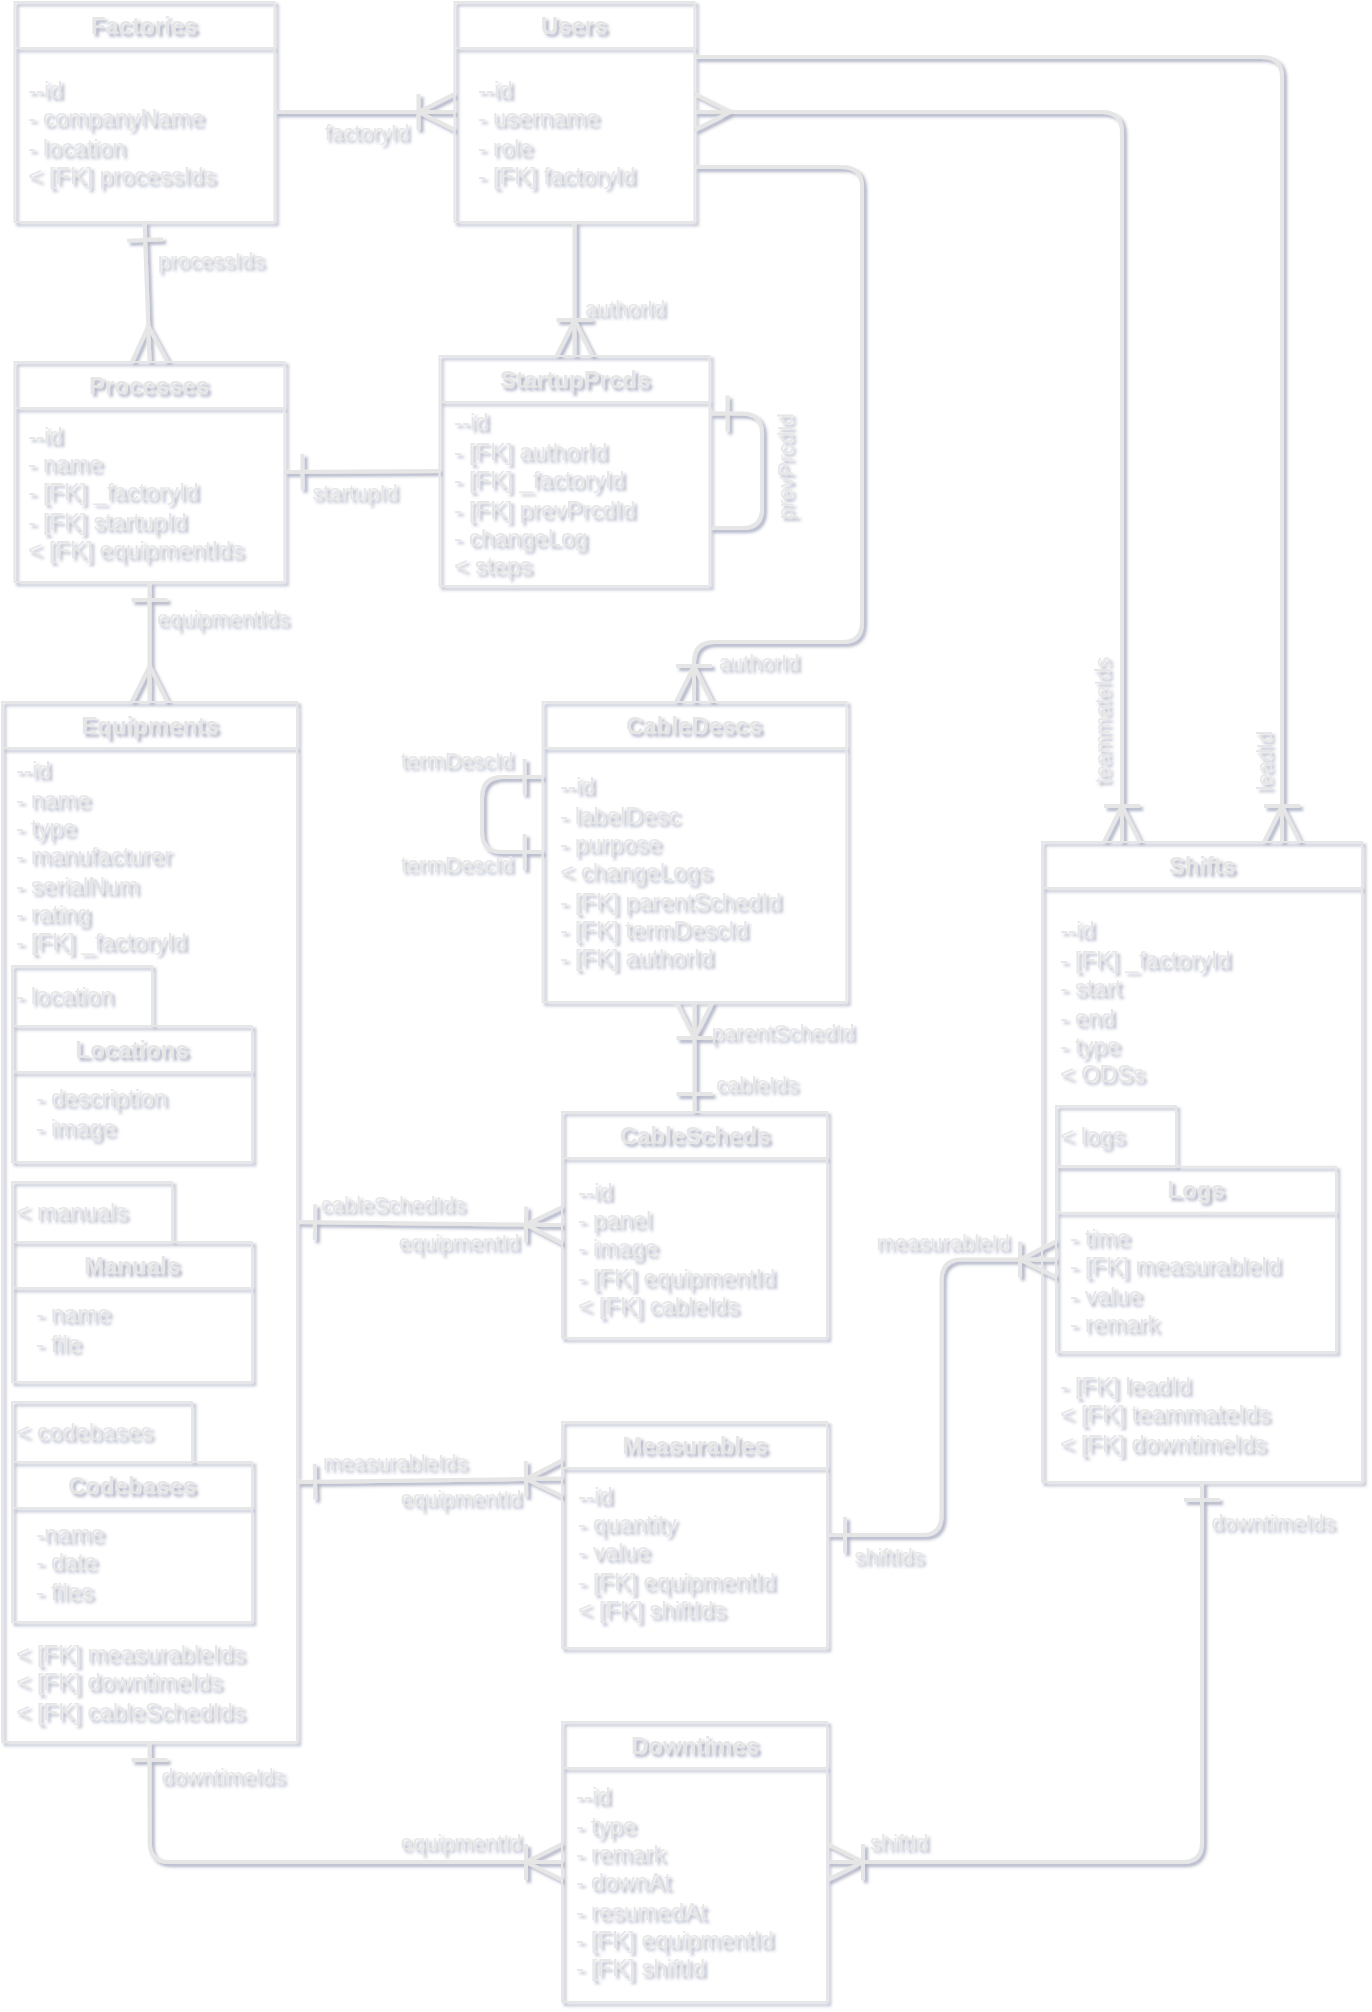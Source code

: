 <mxfile scale="4" border="20">
    <diagram id="ehuV1grw5R-3Bnq4m5F4" name="Page-1">
        <mxGraphModel dx="1064" dy="435" grid="1" gridSize="10" guides="1" tooltips="1" connect="1" arrows="1" fold="1" page="1" pageScale="1" pageWidth="850" pageHeight="1100" background="none" math="0" shadow="1">
            <root>
                <mxCell id="0"/>
                <mxCell id="1" parent="0"/>
                <mxCell id="6" value="" style="edgeStyle=none;html=1;entryX=0;entryY=0.5;entryDx=0;entryDy=0;exitX=1;exitY=0.5;exitDx=0;exitDy=0;endArrow=ERoneToMany;endFill=0;strokeWidth=2;endSize=15;startSize=15;strokeColor=#E6E6E6;fontColor=#E6E6E6;labelBackgroundColor=none;" parent="1" source="2" target="4" edge="1">
                    <mxGeometry relative="1" as="geometry">
                        <mxPoint x="246.25" y="90" as="sourcePoint"/>
                    </mxGeometry>
                </mxCell>
                <mxCell id="76" value="factoryId" style="edgeLabel;html=1;align=center;verticalAlign=middle;resizable=0;points=[];fontColor=#E6E6E6;labelBackgroundColor=none;" parent="6" vertex="1" connectable="0">
                    <mxGeometry x="0.332" y="1" relative="1" as="geometry">
                        <mxPoint x="-15" y="11" as="offset"/>
                    </mxGeometry>
                </mxCell>
                <mxCell id="9" value="" style="edgeStyle=none;html=1;strokeWidth=2;endArrow=ERmany;endFill=0;startSize=15;endSize=15;entryX=0.5;entryY=0;entryDx=0;entryDy=0;exitX=0.5;exitY=1;exitDx=0;exitDy=0;startArrow=ERone;startFill=0;strokeColor=#E6E6E6;fontColor=#E6E6E6;labelBackgroundColor=none;" parent="1" source="2" target="7" edge="1">
                    <mxGeometry relative="1" as="geometry">
                        <mxPoint x="126.25" y="160" as="sourcePoint"/>
                    </mxGeometry>
                </mxCell>
                <mxCell id="77" value="processIds" style="edgeLabel;html=1;align=center;verticalAlign=middle;resizable=0;points=[];fontColor=#E6E6E6;labelBackgroundColor=none;" parent="9" vertex="1" connectable="0">
                    <mxGeometry x="-0.326" y="-1" relative="1" as="geometry">
                        <mxPoint x="33" y="-5" as="offset"/>
                    </mxGeometry>
                </mxCell>
                <mxCell id="2" value="Factories" style="swimlane;whiteSpace=wrap;html=1;strokeColor=#E6E6E6;fontColor=#E6E6E6;labelBackgroundColor=none;fillColor=none;" parent="1" vertex="1">
                    <mxGeometry x="86.25" y="30" width="130" height="110" as="geometry"/>
                </mxCell>
                <mxCell id="3" value="--id&lt;br&gt;- companyName&lt;br&gt;- location&lt;br&gt;&amp;lt; [FK] processIds" style="text;html=1;align=left;verticalAlign=middle;resizable=0;points=[];autosize=1;strokeColor=none;fillColor=none;fontColor=#E6E6E6;labelBackgroundColor=none;" parent="2" vertex="1">
                    <mxGeometry x="5" y="30" width="120" height="70" as="geometry"/>
                </mxCell>
                <mxCell id="69" style="edgeStyle=orthogonalEdgeStyle;html=1;exitX=1;exitY=0.25;exitDx=0;exitDy=0;entryX=0.75;entryY=0;entryDx=0;entryDy=0;strokeWidth=2;startArrow=none;startFill=0;endArrow=ERoneToMany;endFill=0;startSize=15;endSize=15;strokeColor=#E6E6E6;fontColor=#E6E6E6;labelBackgroundColor=none;" parent="1" source="4" target="50" edge="1">
                    <mxGeometry relative="1" as="geometry"/>
                </mxCell>
                <mxCell id="71" value="leadId" style="edgeLabel;html=1;align=center;verticalAlign=middle;resizable=0;points=[];rotation=-90;fontColor=#E6E6E6;labelBackgroundColor=none;" parent="69" vertex="1" connectable="0">
                    <mxGeometry x="0.795" relative="1" as="geometry">
                        <mxPoint x="-10" y="30" as="offset"/>
                    </mxGeometry>
                </mxCell>
                <mxCell id="4" value="Users" style="swimlane;whiteSpace=wrap;html=1;strokeColor=#E6E6E6;fontColor=#E6E6E6;labelBackgroundColor=none;fillColor=none;" parent="1" vertex="1">
                    <mxGeometry x="306.25" y="30" width="120" height="110" as="geometry"/>
                </mxCell>
                <mxCell id="5" value="--id&lt;br&gt;- username&lt;br&gt;- role&lt;br&gt;- [FK] factoryId" style="text;html=1;align=left;verticalAlign=middle;resizable=0;points=[];autosize=1;strokeColor=none;fillColor=none;fontColor=#E6E6E6;labelBackgroundColor=none;" parent="4" vertex="1">
                    <mxGeometry x="10" y="30" width="100" height="70" as="geometry"/>
                </mxCell>
                <mxCell id="34" value="" style="html=1;strokeWidth=2;startArrow=ERone;startFill=0;endArrow=ERmany;endFill=0;startSize=15;endSize=15;entryX=0.5;entryY=0;entryDx=0;entryDy=0;exitX=0.5;exitY=1;exitDx=0;exitDy=0;strokeColor=#E6E6E6;fontColor=#E6E6E6;labelBackgroundColor=none;" parent="1" source="7" target="16" edge="1">
                    <mxGeometry relative="1" as="geometry">
                        <mxPoint x="186.25" y="350" as="sourcePoint"/>
                    </mxGeometry>
                </mxCell>
                <mxCell id="78" value="equipmentIds" style="edgeLabel;html=1;align=center;verticalAlign=middle;resizable=0;points=[];fontColor=#E6E6E6;labelBackgroundColor=none;" parent="34" vertex="1" connectable="0">
                    <mxGeometry x="-0.4" y="1" relative="1" as="geometry">
                        <mxPoint x="35" as="offset"/>
                    </mxGeometry>
                </mxCell>
                <mxCell id="7" value="Processes" style="swimlane;whiteSpace=wrap;html=1;startSize=23;strokeColor=#E6E6E6;fontColor=#E6E6E6;labelBackgroundColor=none;fillColor=none;" parent="1" vertex="1">
                    <mxGeometry x="86.25" y="210" width="135" height="110" as="geometry"/>
                </mxCell>
                <mxCell id="8" value="--id&lt;br&gt;- name&lt;br&gt;- [FK] _factoryId&lt;br&gt;- [FK] startupId&lt;br&gt;&amp;lt; [FK] equipmentIds" style="text;html=1;align=left;verticalAlign=middle;resizable=0;points=[];autosize=1;strokeColor=none;fillColor=none;fontColor=#E6E6E6;labelBackgroundColor=none;" parent="7" vertex="1">
                    <mxGeometry x="5" y="20" width="130" height="90" as="geometry"/>
                </mxCell>
                <mxCell id="14" value="" style="edgeStyle=none;html=1;strokeWidth=2;startArrow=ERoneToMany;startFill=0;endArrow=none;endFill=0;startSize=15;endSize=15;entryX=0.5;entryY=1;entryDx=0;entryDy=0;exitX=0.5;exitY=0;exitDx=0;exitDy=0;strokeColor=#E6E6E6;fontColor=#E6E6E6;labelBackgroundColor=none;" parent="1" source="10" target="4" edge="1">
                    <mxGeometry relative="1" as="geometry">
                        <mxPoint x="306.25" y="180" as="sourcePoint"/>
                        <mxPoint x="346.25" y="180" as="targetPoint"/>
                    </mxGeometry>
                </mxCell>
                <mxCell id="75" value="authorId" style="edgeLabel;html=1;align=center;verticalAlign=middle;resizable=0;points=[];rotation=0;fontColor=#E6E6E6;labelBackgroundColor=none;" parent="14" vertex="1" connectable="0">
                    <mxGeometry x="0.234" y="-2" relative="1" as="geometry">
                        <mxPoint x="22" y="17" as="offset"/>
                    </mxGeometry>
                </mxCell>
                <mxCell id="15" style="edgeStyle=orthogonalEdgeStyle;html=1;strokeWidth=2;startArrow=ERone;startFill=0;endArrow=none;endFill=0;startSize=15;endSize=15;exitX=1;exitY=0.25;exitDx=0;exitDy=0;entryX=1;entryY=0.75;entryDx=0;entryDy=0;strokeColor=#E6E6E6;fontColor=#E6E6E6;labelBackgroundColor=none;" parent="1" source="10" target="10" edge="1">
                    <mxGeometry relative="1" as="geometry">
                        <mxPoint x="476.25" y="280" as="targetPoint"/>
                        <mxPoint x="466.25" y="240" as="sourcePoint"/>
                        <Array as="points">
                            <mxPoint x="460" y="236"/>
                            <mxPoint x="460" y="293"/>
                            <mxPoint x="434" y="293"/>
                        </Array>
                    </mxGeometry>
                </mxCell>
                <mxCell id="72" value="prevPrcdId" style="edgeLabel;html=1;align=center;verticalAlign=middle;resizable=0;points=[];rotation=-90;fontColor=#E6E6E6;labelBackgroundColor=none;" parent="15" vertex="1" connectable="0">
                    <mxGeometry x="-0.599" relative="1" as="geometry">
                        <mxPoint x="15" y="27" as="offset"/>
                    </mxGeometry>
                </mxCell>
                <mxCell id="10" value="StartupPrcds" style="swimlane;whiteSpace=wrap;html=1;startSize=23;strokeColor=#E6E6E6;fontColor=#E6E6E6;labelBackgroundColor=none;fillColor=none;" parent="1" vertex="1">
                    <mxGeometry x="298.75" y="207" width="135" height="115" as="geometry"/>
                </mxCell>
                <mxCell id="11" value="--id&lt;br&gt;- [FK] authorId&lt;br&gt;- [FK] _factoryId&lt;br&gt;- [FK] prevPrcdId&lt;br&gt;- changeLog&lt;br&gt;&amp;lt; steps" style="text;html=1;align=left;verticalAlign=middle;resizable=0;points=[];autosize=1;strokeColor=none;fillColor=none;fontColor=#E6E6E6;labelBackgroundColor=none;" parent="10" vertex="1">
                    <mxGeometry x="5" y="19" width="110" height="100" as="geometry"/>
                </mxCell>
                <mxCell id="12" value="" style="edgeStyle=none;html=1;strokeWidth=2;startArrow=ERone;startFill=0;endArrow=none;endFill=0;startSize=15;endSize=15;entryX=0;entryY=0.5;entryDx=0;entryDy=0;exitX=1;exitY=0.5;exitDx=0;exitDy=0;strokeColor=#E6E6E6;fontColor=#E6E6E6;labelBackgroundColor=none;" parent="1" source="7" target="10" edge="1">
                    <mxGeometry relative="1" as="geometry">
                        <mxPoint x="246.25" y="240" as="sourcePoint"/>
                        <mxPoint x="276.25" y="240" as="targetPoint"/>
                    </mxGeometry>
                </mxCell>
                <mxCell id="74" value="startupId" style="edgeLabel;html=1;align=center;verticalAlign=middle;resizable=0;points=[];fontColor=#E6E6E6;labelBackgroundColor=none;" parent="12" vertex="1" connectable="0">
                    <mxGeometry x="-0.573" y="1" relative="1" as="geometry">
                        <mxPoint x="18" y="11" as="offset"/>
                    </mxGeometry>
                </mxCell>
                <mxCell id="39" style="edgeStyle=none;html=1;entryX=0;entryY=0.5;entryDx=0;entryDy=0;strokeWidth=2;startArrow=ERone;startFill=0;endArrow=ERoneToMany;endFill=0;startSize=15;endSize=15;exitX=1;exitY=0.5;exitDx=0;exitDy=0;strokeColor=#E6E6E6;fontColor=#E6E6E6;labelBackgroundColor=none;" parent="1" source="16" target="35" edge="1">
                    <mxGeometry relative="1" as="geometry"/>
                </mxCell>
                <mxCell id="82" value="cableSchedIds" style="edgeLabel;html=1;align=center;verticalAlign=middle;resizable=0;points=[];fontColor=#E6E6E6;labelBackgroundColor=none;" parent="39" vertex="1" connectable="0">
                    <mxGeometry x="-0.651" y="-1" relative="1" as="geometry">
                        <mxPoint x="24" y="-11" as="offset"/>
                    </mxGeometry>
                </mxCell>
                <mxCell id="83" value="equipmentId" style="edgeLabel;html=1;align=center;verticalAlign=middle;resizable=0;points=[];fontColor=#E6E6E6;labelBackgroundColor=none;" parent="39" vertex="1" connectable="0">
                    <mxGeometry x="0.653" relative="1" as="geometry">
                        <mxPoint x="-29" y="9" as="offset"/>
                    </mxGeometry>
                </mxCell>
                <mxCell id="46" style="html=1;exitX=1;exitY=0.75;exitDx=0;exitDy=0;entryX=0;entryY=0.25;entryDx=0;entryDy=0;strokeWidth=2;startArrow=ERone;startFill=0;endArrow=ERoneToMany;endFill=0;startSize=15;endSize=15;strokeColor=#E6E6E6;fontColor=#E6E6E6;labelBackgroundColor=none;" parent="1" source="16" target="44" edge="1">
                    <mxGeometry relative="1" as="geometry"/>
                </mxCell>
                <mxCell id="84" value="measurableIds" style="edgeLabel;html=1;align=center;verticalAlign=middle;resizable=0;points=[];fontColor=#E6E6E6;labelBackgroundColor=none;" parent="46" vertex="1" connectable="0">
                    <mxGeometry x="-0.651" y="2" relative="1" as="geometry">
                        <mxPoint x="25" y="-8" as="offset"/>
                    </mxGeometry>
                </mxCell>
                <mxCell id="85" value="equipmentId" style="edgeLabel;html=1;align=center;verticalAlign=middle;resizable=0;points=[];fontColor=#E6E6E6;labelBackgroundColor=none;" parent="46" vertex="1" connectable="0">
                    <mxGeometry x="0.496" relative="1" as="geometry">
                        <mxPoint x="-18" y="9" as="offset"/>
                    </mxGeometry>
                </mxCell>
                <mxCell id="16" value="Equipments" style="swimlane;whiteSpace=wrap;html=1;startSize=23;strokeColor=#E6E6E6;fontColor=#E6E6E6;labelBackgroundColor=none;fillColor=none;" parent="1" vertex="1">
                    <mxGeometry x="80" y="380" width="147.5" height="520" as="geometry"/>
                </mxCell>
                <mxCell id="17" value="--id&lt;br&gt;- name&lt;br&gt;- type&lt;br&gt;- manufacturer&lt;br&gt;- serialNum&lt;br&gt;- rating&lt;br&gt;- [FK] _factoryId" style="text;html=1;align=left;verticalAlign=middle;resizable=0;points=[];autosize=1;strokeColor=none;fillColor=none;fontColor=#E6E6E6;labelBackgroundColor=none;" parent="16" vertex="1">
                    <mxGeometry x="5" y="22" width="110" height="110" as="geometry"/>
                </mxCell>
                <mxCell id="24" value="" style="group;strokeColor=none;fontColor=#E6E6E6;labelBackgroundColor=none;fillColor=none;" parent="16" vertex="1" connectable="0">
                    <mxGeometry x="5" y="132" width="120" height="98" as="geometry"/>
                </mxCell>
                <mxCell id="18" value="Locations" style="swimlane;whiteSpace=wrap;html=1;align=center;strokeColor=#E6E6E6;fontColor=#E6E6E6;labelBackgroundColor=none;fillColor=none;" parent="24" vertex="1">
                    <mxGeometry y="30" width="120" height="68" as="geometry">
                        <mxRectangle x="5" y="130" width="90" height="30" as="alternateBounds"/>
                    </mxGeometry>
                </mxCell>
                <mxCell id="19" value="- description&lt;br&gt;- image" style="text;html=1;align=left;verticalAlign=middle;resizable=0;points=[];autosize=1;strokeColor=none;fillColor=none;fontColor=#E6E6E6;labelBackgroundColor=none;" parent="18" vertex="1">
                    <mxGeometry x="10" y="23.491" width="90" height="40" as="geometry"/>
                </mxCell>
                <mxCell id="23" value="- location" style="text;html=1;align=left;verticalAlign=middle;resizable=0;points=[];autosize=1;strokeColor=#E6E6E6;fillColor=none;fontColor=#E6E6E6;labelBackgroundColor=none;" parent="24" vertex="1">
                    <mxGeometry width="70" height="30" as="geometry"/>
                </mxCell>
                <mxCell id="25" value="" style="group;strokeColor=none;fontColor=#E6E6E6;labelBackgroundColor=none;fillColor=none;" parent="16" vertex="1" connectable="0">
                    <mxGeometry x="5" y="240" width="120" height="110" as="geometry"/>
                </mxCell>
                <mxCell id="26" value="Manuals" style="swimlane;whiteSpace=wrap;html=1;align=center;strokeColor=#E6E6E6;fontColor=#E6E6E6;labelBackgroundColor=none;fillColor=none;" parent="25" vertex="1">
                    <mxGeometry y="30" width="120" height="70" as="geometry">
                        <mxRectangle x="5" y="130" width="90" height="30" as="alternateBounds"/>
                    </mxGeometry>
                </mxCell>
                <mxCell id="27" value="- name&lt;br&gt;- file" style="text;html=1;align=left;verticalAlign=middle;resizable=0;points=[];autosize=1;strokeColor=none;fillColor=none;fontColor=#E6E6E6;labelBackgroundColor=none;" parent="26" vertex="1">
                    <mxGeometry x="10" y="23" width="60" height="40" as="geometry"/>
                </mxCell>
                <mxCell id="28" value="&amp;lt; manuals" style="text;html=1;align=left;verticalAlign=middle;resizable=0;points=[];autosize=1;strokeColor=#E6E6E6;fillColor=none;fontColor=#E6E6E6;labelBackgroundColor=none;" parent="25" vertex="1">
                    <mxGeometry width="80" height="30" as="geometry"/>
                </mxCell>
                <mxCell id="29" value="" style="group;strokeColor=none;fontColor=#E6E6E6;labelBackgroundColor=none;fillColor=none;" parent="16" vertex="1" connectable="0">
                    <mxGeometry x="5" y="350" width="120" height="110" as="geometry"/>
                </mxCell>
                <mxCell id="30" value="Codebases" style="swimlane;whiteSpace=wrap;html=1;align=center;strokeColor=#E6E6E6;fontColor=#E6E6E6;labelBackgroundColor=none;fillColor=none;" parent="29" vertex="1">
                    <mxGeometry y="30" width="120" height="80" as="geometry">
                        <mxRectangle x="5" y="130" width="90" height="30" as="alternateBounds"/>
                    </mxGeometry>
                </mxCell>
                <mxCell id="31" value="-name&lt;br&gt;- date&lt;br&gt;- files" style="text;html=1;align=left;verticalAlign=middle;resizable=0;points=[];autosize=1;strokeColor=none;fillColor=none;fontColor=#E6E6E6;labelBackgroundColor=none;" parent="30" vertex="1">
                    <mxGeometry x="10" y="20" width="60" height="60" as="geometry"/>
                </mxCell>
                <mxCell id="32" value="&amp;lt; codebases" style="text;html=1;align=left;verticalAlign=middle;resizable=0;points=[];autosize=1;strokeColor=#E6E6E6;fillColor=none;fontColor=#E6E6E6;labelBackgroundColor=none;" parent="29" vertex="1">
                    <mxGeometry width="90" height="30" as="geometry"/>
                </mxCell>
                <mxCell id="33" value="&amp;lt; [FK] measurableIds&lt;br&gt;&amp;lt; [FK] downtimeIds&lt;br&gt;&amp;lt; [FK] cableSchedIds" style="text;html=1;align=left;verticalAlign=middle;resizable=0;points=[];autosize=1;strokeColor=none;fillColor=none;fontColor=#E6E6E6;labelBackgroundColor=none;" parent="16" vertex="1">
                    <mxGeometry x="5" y="460" width="140" height="60" as="geometry"/>
                </mxCell>
                <mxCell id="40" style="edgeStyle=none;html=1;entryX=0.5;entryY=1;entryDx=0;entryDy=0;strokeWidth=2;startArrow=ERone;startFill=0;endArrow=ERoneToMany;endFill=0;startSize=15;endSize=15;exitX=0.5;exitY=0;exitDx=0;exitDy=0;strokeColor=#E6E6E6;fontColor=#E6E6E6;labelBackgroundColor=none;" parent="1" source="35" target="37" edge="1">
                    <mxGeometry relative="1" as="geometry">
                        <mxPoint x="440" y="570" as="sourcePoint"/>
                    </mxGeometry>
                </mxCell>
                <mxCell id="92" value="cableIds" style="edgeLabel;html=1;align=center;verticalAlign=middle;resizable=0;points=[];fontColor=#E6E6E6;labelBackgroundColor=none;" parent="40" vertex="1" connectable="0">
                    <mxGeometry x="-0.484" y="-2" relative="1" as="geometry">
                        <mxPoint x="29" as="offset"/>
                    </mxGeometry>
                </mxCell>
                <mxCell id="93" value="parentSchedId" style="edgeLabel;html=1;align=center;verticalAlign=middle;resizable=0;points=[];fontColor=#E6E6E6;labelBackgroundColor=none;" parent="40" vertex="1" connectable="0">
                    <mxGeometry x="0.476" y="-3" relative="1" as="geometry">
                        <mxPoint x="41" as="offset"/>
                    </mxGeometry>
                </mxCell>
                <mxCell id="35" value="CableScheds" style="swimlane;whiteSpace=wrap;html=1;align=center;strokeColor=#E6E6E6;fontColor=#E6E6E6;labelBackgroundColor=none;fillColor=none;" parent="1" vertex="1">
                    <mxGeometry x="360" y="585" width="132.5" height="113" as="geometry">
                        <mxRectangle x="5" y="130" width="90" height="30" as="alternateBounds"/>
                    </mxGeometry>
                </mxCell>
                <mxCell id="36" value="--id&lt;br&gt;- panel&lt;br&gt;- image&lt;br&gt;- [FK] equipmentId&lt;br&gt;&amp;lt; [FK] cableIds" style="text;html=1;align=left;verticalAlign=middle;resizable=0;points=[];autosize=1;strokeColor=none;fillColor=none;fontColor=#E6E6E6;labelBackgroundColor=none;" parent="35" vertex="1">
                    <mxGeometry x="6.25" y="23" width="120" height="90" as="geometry"/>
                </mxCell>
                <mxCell id="37" value="CableDescs" style="swimlane;whiteSpace=wrap;html=1;align=center;strokeColor=#E6E6E6;fontColor=#E6E6E6;labelBackgroundColor=none;fillColor=none;" parent="1" vertex="1">
                    <mxGeometry x="350.31" y="380" width="151.87" height="150" as="geometry">
                        <mxRectangle x="5" y="130" width="90" height="30" as="alternateBounds"/>
                    </mxGeometry>
                </mxCell>
                <mxCell id="38" value="--id&lt;br&gt;- labelDesc&lt;br&gt;- purpose&lt;br&gt;&amp;lt; changeLogs&lt;br&gt;- [FK] parentSchedId&lt;br&gt;- [FK] termDescId&lt;br&gt;- [FK] authorId" style="text;html=1;align=left;verticalAlign=middle;resizable=0;points=[];autosize=1;strokeColor=none;fillColor=none;fontColor=#E6E6E6;labelBackgroundColor=none;" parent="37" vertex="1">
                    <mxGeometry x="6.25" y="30" width="130" height="110" as="geometry"/>
                </mxCell>
                <mxCell id="41" style="edgeStyle=orthogonalEdgeStyle;html=1;strokeWidth=2;startArrow=ERone;startFill=0;endArrow=ERone;endFill=0;startSize=15;endSize=15;exitX=0;exitY=0.25;exitDx=0;exitDy=0;entryX=0;entryY=0.5;entryDx=0;entryDy=0;strokeColor=#E6E6E6;fontColor=#E6E6E6;labelBackgroundColor=none;" parent="1" source="37" target="37" edge="1">
                    <mxGeometry relative="1" as="geometry">
                        <mxPoint x="339.93" y="455" as="targetPoint"/>
                        <mxPoint x="339.93" y="400" as="sourcePoint"/>
                        <Array as="points">
                            <mxPoint x="320" y="418"/>
                            <mxPoint x="320" y="455"/>
                        </Array>
                    </mxGeometry>
                </mxCell>
                <mxCell id="79" value="termDescId" style="edgeLabel;html=1;align=center;verticalAlign=middle;resizable=0;points=[];fontColor=#E6E6E6;labelBackgroundColor=none;" parent="41" vertex="1" connectable="0">
                    <mxGeometry x="-0.226" y="4" relative="1" as="geometry">
                        <mxPoint x="-17" y="-16" as="offset"/>
                    </mxGeometry>
                </mxCell>
                <mxCell id="43" style="edgeStyle=orthogonalEdgeStyle;html=1;strokeWidth=2;startArrow=none;startFill=0;endArrow=ERoneToMany;endFill=0;startSize=15;endSize=15;exitX=1;exitY=0.75;exitDx=0;exitDy=0;strokeColor=#E6E6E6;fontColor=#E6E6E6;labelBackgroundColor=none;" parent="1" source="4" target="37" edge="1">
                    <mxGeometry relative="1" as="geometry">
                        <mxPoint x="470" y="80" as="sourcePoint"/>
                        <Array as="points">
                            <mxPoint x="510" y="112"/>
                            <mxPoint x="510" y="350"/>
                            <mxPoint x="426" y="350"/>
                        </Array>
                    </mxGeometry>
                </mxCell>
                <mxCell id="81" value="authorId" style="edgeLabel;html=1;align=center;verticalAlign=middle;resizable=0;points=[];fontColor=#E6E6E6;labelBackgroundColor=none;" parent="43" vertex="1" connectable="0">
                    <mxGeometry x="0.757" y="-3" relative="1" as="geometry">
                        <mxPoint x="9" y="13" as="offset"/>
                    </mxGeometry>
                </mxCell>
                <mxCell id="44" value="Measurables" style="swimlane;whiteSpace=wrap;html=1;align=center;strokeColor=#E6E6E6;fontColor=#E6E6E6;labelBackgroundColor=none;fillColor=none;" parent="1" vertex="1">
                    <mxGeometry x="359.99" y="740" width="132.5" height="113" as="geometry">
                        <mxRectangle x="5" y="130" width="90" height="30" as="alternateBounds"/>
                    </mxGeometry>
                </mxCell>
                <mxCell id="45" value="--id&lt;br&gt;- quantity&lt;br&gt;- value&lt;br&gt;- [FK] equipmentId&lt;br&gt;&amp;lt; [FK] shiftIds" style="text;html=1;align=left;verticalAlign=middle;resizable=0;points=[];autosize=1;strokeColor=none;fillColor=none;fontColor=#E6E6E6;labelBackgroundColor=none;" parent="44" vertex="1">
                    <mxGeometry x="6.25" y="20" width="120" height="90" as="geometry"/>
                </mxCell>
                <mxCell id="47" value="Downtimes" style="swimlane;whiteSpace=wrap;html=1;align=center;strokeColor=#E6E6E6;fontColor=#E6E6E6;labelBackgroundColor=none;fillColor=none;" parent="1" vertex="1">
                    <mxGeometry x="360" y="890" width="132.5" height="140" as="geometry">
                        <mxRectangle x="5" y="130" width="90" height="30" as="alternateBounds"/>
                    </mxGeometry>
                </mxCell>
                <mxCell id="48" value="--id&lt;br&gt;- type&lt;br&gt;- remark&lt;br&gt;- downAt&lt;br&gt;- resumedAt&lt;br&gt;- [FK] equipmentId&lt;br&gt;- [FK] shiftId" style="text;html=1;align=left;verticalAlign=middle;resizable=0;points=[];autosize=1;strokeColor=none;fillColor=none;fontColor=#E6E6E6;labelBackgroundColor=none;" parent="47" vertex="1">
                    <mxGeometry x="5" y="25" width="120" height="110" as="geometry"/>
                </mxCell>
                <mxCell id="49" style="edgeStyle=orthogonalEdgeStyle;html=1;entryX=0;entryY=0.5;entryDx=0;entryDy=0;strokeWidth=2;startArrow=ERone;startFill=0;endArrow=ERoneToMany;endFill=0;startSize=15;endSize=15;exitX=0.5;exitY=1;exitDx=0;exitDy=0;strokeColor=#E6E6E6;fontColor=#E6E6E6;labelBackgroundColor=none;" parent="1" source="16" target="47" edge="1">
                    <mxGeometry relative="1" as="geometry">
                        <mxPoint x="100" y="930" as="sourcePoint"/>
                        <Array as="points">
                            <mxPoint x="154" y="960"/>
                        </Array>
                    </mxGeometry>
                </mxCell>
                <mxCell id="86" value="equipmentId" style="edgeLabel;html=1;align=center;verticalAlign=middle;resizable=0;points=[];fontColor=#E6E6E6;labelBackgroundColor=none;" parent="49" vertex="1" connectable="0">
                    <mxGeometry x="0.737" y="3" relative="1" as="geometry">
                        <mxPoint x="-16" y="-7" as="offset"/>
                    </mxGeometry>
                </mxCell>
                <mxCell id="87" value="downtimeIds" style="edgeLabel;html=1;align=center;verticalAlign=middle;resizable=0;points=[];fontColor=#E6E6E6;labelBackgroundColor=none;" parent="49" vertex="1" connectable="0">
                    <mxGeometry x="-0.877" y="2" relative="1" as="geometry">
                        <mxPoint x="34" as="offset"/>
                    </mxGeometry>
                </mxCell>
                <mxCell id="67" style="edgeStyle=orthogonalEdgeStyle;html=1;entryX=1;entryY=0.5;entryDx=0;entryDy=0;strokeWidth=2;startArrow=ERone;startFill=0;endArrow=ERoneToMany;endFill=0;startSize=15;endSize=15;exitX=0.5;exitY=1;exitDx=0;exitDy=0;strokeColor=#E6E6E6;fontColor=#E6E6E6;labelBackgroundColor=none;" parent="1" source="50" target="47" edge="1">
                    <mxGeometry relative="1" as="geometry">
                        <mxPoint x="680" y="810" as="sourcePoint"/>
                        <Array as="points">
                            <mxPoint x="680" y="960"/>
                        </Array>
                    </mxGeometry>
                </mxCell>
                <mxCell id="88" value="shiftId" style="edgeLabel;html=1;align=center;verticalAlign=middle;resizable=0;points=[];fontColor=#E6E6E6;labelBackgroundColor=none;" parent="67" vertex="1" connectable="0">
                    <mxGeometry x="0.836" y="3" relative="1" as="geometry">
                        <mxPoint x="4" y="-13" as="offset"/>
                    </mxGeometry>
                </mxCell>
                <mxCell id="89" value="downtimeIds" style="edgeLabel;html=1;align=center;verticalAlign=middle;resizable=0;points=[];fontColor=#E6E6E6;labelBackgroundColor=none;" parent="67" vertex="1" connectable="0">
                    <mxGeometry x="-0.907" y="3" relative="1" as="geometry">
                        <mxPoint x="32" y="2" as="offset"/>
                    </mxGeometry>
                </mxCell>
                <mxCell id="68" style="edgeStyle=orthogonalEdgeStyle;html=1;entryX=1;entryY=0.5;entryDx=0;entryDy=0;strokeWidth=2;startArrow=ERoneToMany;startFill=0;endArrow=ERmany;endFill=0;startSize=15;endSize=15;exitX=0.25;exitY=0;exitDx=0;exitDy=0;strokeColor=#E6E6E6;fontColor=#E6E6E6;labelBackgroundColor=none;" parent="1" source="50" target="4" edge="1">
                    <mxGeometry relative="1" as="geometry">
                        <Array as="points">
                            <mxPoint x="640" y="85"/>
                        </Array>
                    </mxGeometry>
                </mxCell>
                <mxCell id="70" value="teammateIds" style="edgeLabel;html=1;align=center;verticalAlign=middle;resizable=0;points=[];rotation=-90;fontColor=#E6E6E6;labelBackgroundColor=none;" parent="68" vertex="1" connectable="0">
                    <mxGeometry x="-0.826" relative="1" as="geometry">
                        <mxPoint x="-10" y="-10" as="offset"/>
                    </mxGeometry>
                </mxCell>
                <mxCell id="50" value="Shifts" style="swimlane;whiteSpace=wrap;html=1;startSize=23;strokeColor=#E6E6E6;fontColor=#E6E6E6;labelBackgroundColor=none;fillColor=none;" parent="1" vertex="1">
                    <mxGeometry x="600" y="450" width="160" height="320" as="geometry"/>
                </mxCell>
                <mxCell id="51" value="--id&lt;br&gt;- [FK] _factoryId&lt;br&gt;- start&lt;br&gt;- end&lt;br&gt;- type&lt;br&gt;&amp;lt; ODSs" style="text;html=1;align=left;verticalAlign=middle;resizable=0;points=[];autosize=1;strokeColor=none;fillColor=none;fontColor=#E6E6E6;labelBackgroundColor=none;" parent="50" vertex="1">
                    <mxGeometry x="7" y="30" width="110" height="100" as="geometry"/>
                </mxCell>
                <mxCell id="52" value="" style="group;strokeColor=none;fontColor=#E6E6E6;labelBackgroundColor=none;fillColor=none;" parent="50" vertex="1" connectable="0">
                    <mxGeometry x="7" y="132" width="140" height="128" as="geometry"/>
                </mxCell>
                <mxCell id="53" value="Logs" style="swimlane;whiteSpace=wrap;html=1;align=center;strokeColor=#E6E6E6;fontColor=#E6E6E6;labelBackgroundColor=none;fillColor=none;" parent="52" vertex="1">
                    <mxGeometry y="30.395" width="140" height="92.605" as="geometry">
                        <mxRectangle x="5" y="130" width="90" height="30" as="alternateBounds"/>
                    </mxGeometry>
                </mxCell>
                <mxCell id="54" value="- time&lt;br&gt;- [FK] measurableId&lt;br&gt;- value&lt;br&gt;- remark" style="text;html=1;align=left;verticalAlign=middle;resizable=0;points=[];autosize=1;strokeColor=none;fillColor=none;fontColor=#E6E6E6;labelBackgroundColor=none;" parent="53" vertex="1">
                    <mxGeometry x="5" y="21.607" width="130" height="70" as="geometry"/>
                </mxCell>
                <mxCell id="55" value="&amp;lt; logs" style="text;html=1;align=left;verticalAlign=middle;resizable=0;points=[];autosize=1;strokeColor=#E6E6E6;fillColor=none;fontColor=#E6E6E6;labelBackgroundColor=none;" parent="52" vertex="1">
                    <mxGeometry width="60" height="30" as="geometry"/>
                </mxCell>
                <mxCell id="64" value="- [FK] leadId&lt;br&gt;&amp;lt; [FK] teammateIds&lt;br&gt;&amp;lt; [FK] downtimeIds" style="text;html=1;align=left;verticalAlign=middle;resizable=0;points=[];autosize=1;strokeColor=none;fillColor=none;fontColor=#E6E6E6;labelBackgroundColor=none;" parent="50" vertex="1">
                    <mxGeometry x="7" y="256" width="130" height="60" as="geometry"/>
                </mxCell>
                <mxCell id="65" style="edgeStyle=orthogonalEdgeStyle;html=1;entryX=0;entryY=0.5;entryDx=0;entryDy=0;strokeWidth=2;startArrow=ERone;startFill=0;endArrow=ERoneToMany;endFill=0;startSize=15;endSize=15;exitX=1;exitY=0.5;exitDx=0;exitDy=0;strokeColor=#E6E6E6;fontColor=#E6E6E6;labelBackgroundColor=none;" parent="1" source="44" target="53" edge="1">
                    <mxGeometry relative="1" as="geometry">
                        <mxPoint x="520" y="805" as="sourcePoint"/>
                    </mxGeometry>
                </mxCell>
                <mxCell id="90" value="shiftIds" style="edgeLabel;html=1;align=center;verticalAlign=middle;resizable=0;points=[];fontColor=#E6E6E6;labelBackgroundColor=none;" parent="65" vertex="1" connectable="0">
                    <mxGeometry x="-0.837" y="-1" relative="1" as="geometry">
                        <mxPoint x="10" y="9" as="offset"/>
                    </mxGeometry>
                </mxCell>
                <mxCell id="91" value="measurableId" style="edgeLabel;html=1;align=center;verticalAlign=middle;resizable=0;points=[];fontColor=#E6E6E6;labelBackgroundColor=none;" parent="65" vertex="1" connectable="0">
                    <mxGeometry x="0.629" y="3" relative="1" as="geometry">
                        <mxPoint x="-10" y="-6" as="offset"/>
                    </mxGeometry>
                </mxCell>
                <mxCell id="95" value="termDescId" style="edgeLabel;html=1;align=center;verticalAlign=middle;resizable=0;points=[];fontColor=#E6E6E6;labelBackgroundColor=none;" vertex="1" connectable="0" parent="1">
                    <mxGeometry x="310" y="422.19" as="geometry">
                        <mxPoint x="-3" y="39" as="offset"/>
                    </mxGeometry>
                </mxCell>
            </root>
        </mxGraphModel>
    </diagram>
</mxfile>